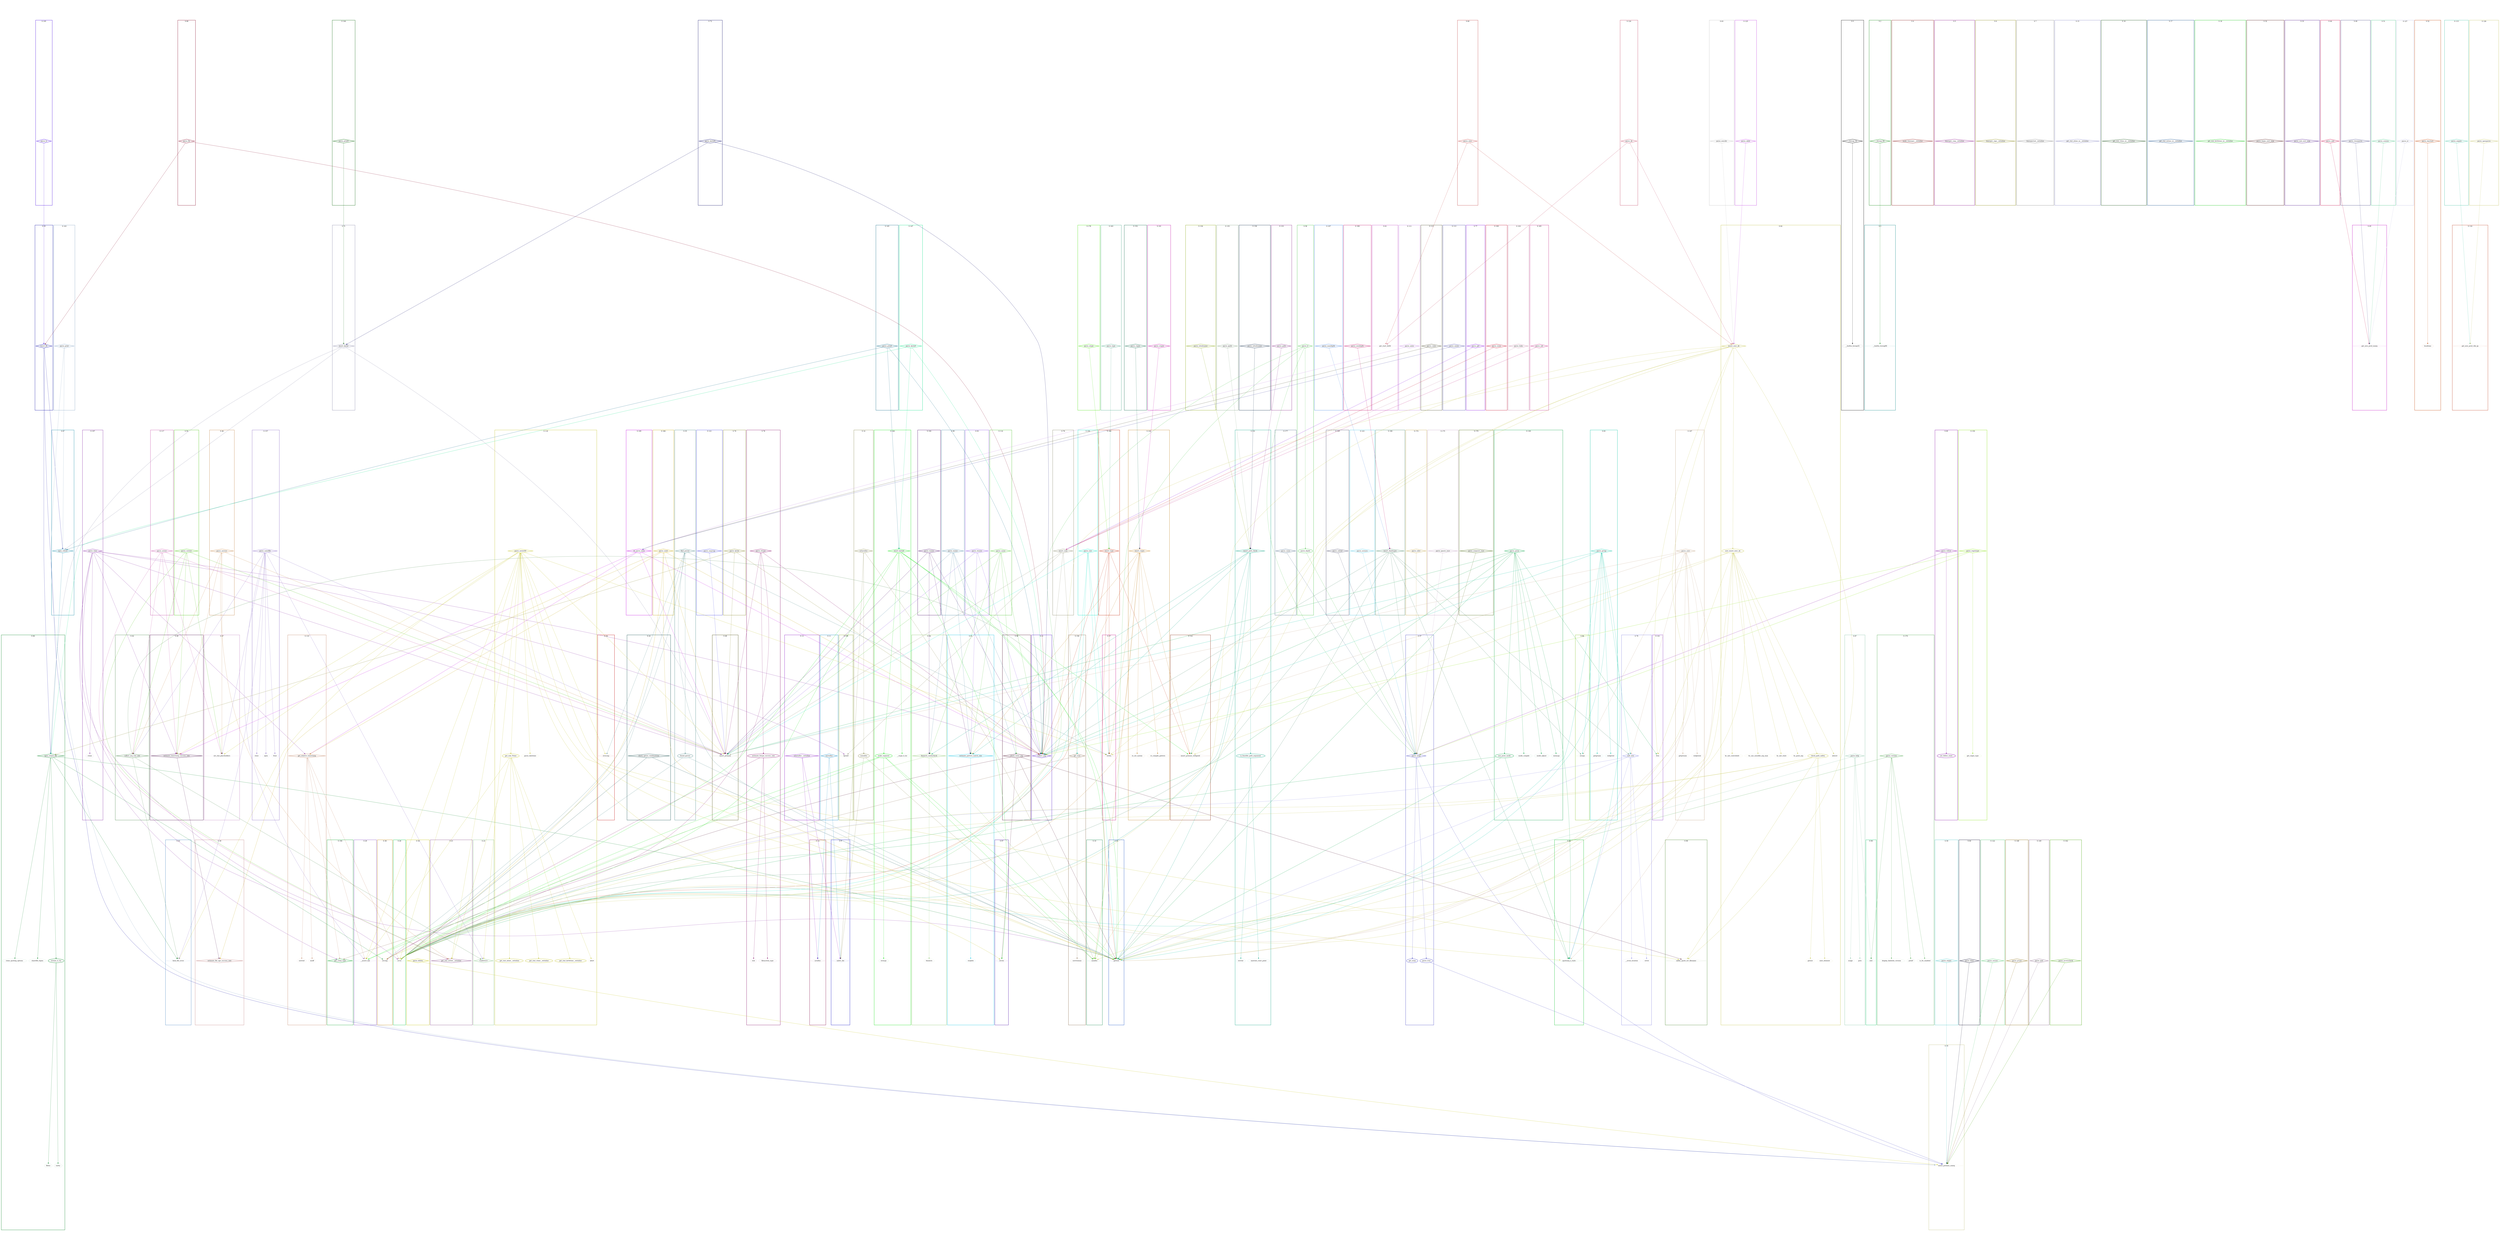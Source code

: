 digraph G {
  ratio=0.500000;
  "UV xstrtod (195)" [label="xstrtod", color="#C08060", style=dotted];
  "UV __bswap_32 (0)" [shape=diamond, label="__bswap_32", color="#000000",
                       style=bold];
  "UV modf (196)" [label="modf", color="#C08060", style=dotted];
  "UV __builtin_bswap32 (1)" [label="__builtin_bswap32", color="#000000",
                              style=dotted];
  "UV parse_time (197)" [shape=diamond, label="parse_time", color="#8020A0",
                         style=bold];
  "UV __bswap_64 (2)" [shape=diamond, label="__bswap_64", color="#008000",
                       style=bold];
  "UV fprintf (198)" [shape=diamond, label="fprintf", color="#80A020",
                      style=dotted];
  "UV __builtin_bswap64 (3)" [shape=diamond, label="__builtin_bswap64",
                              color="#008080", style=dotted];
  "UV ctime (199)" [label="ctime", color="#8020A0", style=dotted];
  "UV make_timespec__extinline (4)" [shape=diamond,
                                     label="make_timespec__extinline",
                                     color="#800000", style=bold];
  "UV xstrtoumax (200)" [label="xstrtoumax", color="#806040", style=dotted];
  "UV timespec_cmp__extinline (5)" [shape=diamond,
                                    label="timespec_cmp__extinline",
                                    color="#800080", style=bold];
  "UV clone_quoting_options (201)" [label="clone_quoting_options",
                                    color="#008020", style=dotted];
  "UV timespec_sign__extinline (6)" [shape=diamond,
                                     label="timespec_sign__extinline",
                                     color="#808000", style=bold];
  "UV sharefile_fopen (202)" [label="sharefile_fopen", color="#008020",
                              style=dotted];
  "UV timespectod__extinline (7)" [shape=diamond,
                                   label="timespectod__extinline",
                                   color="#808080", style=bold];
  "UV xnmalloc (8)" [label="xnmalloc", color="#808040", style=bold];
  "UV xalloc_die (9)" [shape=diamond, label="xalloc_die", color="#0000C0",
                       style=dotted];
  "UV xmalloc (10)" [shape=diamond, label="xmalloc", color="#008040",
                     style=dotted];
  "UV xnrealloc (11)" [shape=diamond, label="xnrealloc", color="#0080C0",
                       style=bold];
  "UV xrealloc (12)" [shape=diamond, label="xrealloc", color="#800040",
                      style=dotted];
  "UV x2nrealloc__extinline (13)" [shape=diamond,
                                   label="x2nrealloc__extinline",
                                   color="#8000C0", style=bold];
  "UV xcharalloc (14)" [shape=diamond, label="xcharalloc", color="#808040",
                        style=bold];
  "UV get_stat_atime_ns__extinline (15)" [shape=diamond,
                                          label="get_stat_atime_ns__extinline",
                                          color="#8080C0", style=bold];
  "UV get_stat_ctime_ns__extinline (16)" [shape=diamond,
                                          label="get_stat_ctime_ns__extinline",
                                          color="#004000", style=bold];
  "UV get_stat_mtime_ns__extinline (17)" [shape=diamond,
                                          label="get_stat_mtime_ns__extinline",
                                          color="#004080", style=bold];
  "UV get_stat_birthtime_ns__extinline (18)" [shape=diamond,
                                              label="get_stat_birthtime_ns__extinline",
                                              color="#00C000", style=bold];
  "UV get_stat_atime__extinline (19)" [label="get_stat_atime__extinline",
                                       color="#C0C020", style=bold];
  "UV get_stat_ctime__extinline (20)" [label="get_stat_ctime__extinline",
                                       color="#C0C020", style=bold];
  "UV get_stat_mtime__extinline (21)" [shape=diamond,
                                       label="get_stat_mtime__extinline",
                                       color="#804080", style=bold];
  "UV get_stat_birthtime__extinline (22)" [label="get_stat_birthtime__extinline",
                                           color="#C0C020", style=bold];
  "UV <indirect> (23)" [shape=diamond, label="<indirect>", color="#80C080",
                        style=bold];
  "UV check_option_combinations (24)" [shape=diamond,
                                       label="check_option_combinations",
                                       color="#004040", style=bold];
  "UV gettext (25)" [shape=diamond, label="gettext", color="#0040C0",
                     style=dotted];
  "UV error (26)" [shape=diamond, label="error", color="#00C040",
                   style=dotted];
  "UV get_noop (27)" [label="get_noop", color="#4040C0", style=bold];
  "UV get_stat_Ytime (28)" [label="get_stat_Ytime", color="#C0C020",
                            style=bold];
  "UV __assert_fail (29)" [shape=diamond, label="__assert_fail",
                           color="#8040C0", style=dotted];
  "UV abort (30)" [label="abort", color="#C0C020", style=dotted];
  "UV set_follow_state (31)" [label="set_follow_state", color="#8000A0",
                              style=bold];
  "UV parse_begin_user_args (32)" [shape=diamond,
                                   label="parse_begin_user_args",
                                   color="#400000", style=bold];
  "UV parse_end_user_args (33)" [shape=diamond, label="parse_end_user_args",
                                 color="#400080", style=bold];
  "UV found_parser (34)" [label="found_parser", color="#408080", style=bold];
  "UV find_parser (35)" [shape=diamond, label="find_parser", color="#408080",
                         style=bold];
  "UV strncmp (36)" [shape=diamond, label="strncmp", color="#C00000",
                     style=dotted];
  "UV strlen (37)" [shape=diamond, label="strlen", color="#C00080",
                    style=dotted];
  "UV strcmp (38)" [shape=diamond, label="strcmp", color="#C08000",
                    style=dotted];
  "UV estimate_file_age_success_rate (39)" [shape=diamond,
                                            label="estimate_file_age_success_rate",
                                            color="#C08080", style=bold];
  "UV estimate_timestamp_success_rate (40)" [shape=diamond,
                                             label="estimate_timestamp_success_rate",
                                             color="#400040", style=bold];
  "UV collect_arg (41)" [shape=diamond, label="collect_arg", color="#4000C0",
                         style=bold];
  "UV collect_arg_stat_info (42)" [shape=diamond,
                                   label="collect_arg_stat_info",
                                   color="#408040", style=bold];
  "UV fatal_file_error (43)" [shape=diamond, label="fatal_file_error",
                              color="#4080C0", style=dotted];
  "UV parse_and (44)" [shape=diamond, label="parse_and", color="#C00040",
                       style=bold];
  "UV get_new_pred_noarg (45)" [shape=diamond, label="get_new_pred_noarg",
                                color="#C000C0", style=dotted];
  "UV parse_anewer (46)" [shape=diamond, label="parse_anewer",
                          color="#C08040", style=bold];
  "UV set_stat_placeholders (47)" [shape=diamond,
                                   label="set_stat_placeholders",
                                   color="#C080C0", style=dotted];
  "UV insert_primary (48)" [shape=diamond, label="insert_primary",
                            color="#404000", style=dotted];
  "UV parse_closeparen (49)" [shape=diamond, label="parse_closeparen",
                              color="#404080", style=bold];
  "UV parse_cnewer (50)" [shape=diamond, label="parse_cnewer",
                          color="#40C000", style=bold];
  "UV parse_comma (51)" [shape=diamond, label="parse_comma", color="#40C080",
                         style=bold];
  "UV parse_daystart (52)" [shape=diamond, label="parse_daystart",
                            color="#C04000", style=bold];
  "UV localtime (53)" [label="localtime", color="#C04000", style=dotted];
  "UV parse_delete (54)" [shape=diamond, label="parse_delete",
                          color="#C0C000", style=bold];
  "UV insert_primary_noarg (55)" [shape=diamond,
                                  label="insert_primary_noarg",
                                  color="#C0C080", style=dotted];
  "UV parse_depth (56)" [label="parse_depth", color="#40C040", style=bold];
  "UV parse_noop (57)" [shape=diamond, label="parse_noop", color="#4040C0",
                        style=bold];
  "UV parse_d (58)" [shape=diamond, label="parse_d", color="#40C040",
                     style=bold];
  "UV parse_empty (59)" [shape=diamond, label="parse_empty", color="#40C0C0",
                         style=bold];
  "UV parse_exec (60)" [shape=diamond, label="parse_exec", color="#C04040",
                        style=bold];
  "UV get_start_dirfd (61)" [shape=diamond, label="get_start_dirfd",
                             color="#C040C0", style=dotted];
  "UV insert_exec_ok (62)" [shape=diamond, label="insert_exec_ok",
                            color="#C0C040", style=bold];
  "UV parse_execdir (63)" [shape=diamond, label="parse_execdir",
                           color="#C0C0C0", style=bold];
  "UV parse_false (64)" [shape=diamond, label="parse_false", color="#000020",
                         style=bold];
  "UV insert_fls (65)" [shape=diamond, label="insert_fls", color="#0000A0",
                        style=bold];
  "UV open_output_file (66)" [shape=diamond, label="open_output_file",
                              color="#008020", style=bold];
  "UV open_stdout (67)" [shape=diamond, label="open_stdout", color="#0080A0",
                         style=bold];
  "UV parse_fls (68)" [shape=diamond, label="parse_fls", color="#800020",
                       style=bold];
  "UV parse_follow (69)" [shape=diamond, label="parse_follow",
                          color="#8000A0", style=bold];
  "UV parse_fprint (70)" [shape=diamond, label="parse_fprint",
                          color="#808020", style=bold];
  "UV insert_fprint (71)" [shape=diamond, label="insert_fprint",
                           color="#8080A0", style=bold];
  "UV parse_fprint0 (72)" [shape=diamond, label="parse_fprint0",
                           color="#000060", style=bold];
  "UV estimate_fstype_success_rate (73)" [label="estimate_fstype_success_rate",
                                          color="#800060", style=bold];
  "UV stat (74)" [label="stat", color="#800060", style=dotted];
  "UV filesystem_type (75)" [label="filesystem_type", color="#800060",
                             style=dotted];
  "UV parse_fstype (76)" [shape=diamond, label="parse_fstype",
                          color="#800060", style=bold];
  "UV parse_gid (77)" [shape=diamond, label="parse_gid", color="#8000E0",
                       style=bold];
  "UV insert_num (78)" [shape=diamond, label="insert_num", color="#808060",
                        style=bold];
  "UV safe_atoi (79)" [shape=diamond, label="safe_atoi", color="#8080E0",
                       style=bold];
  "UV __errno_location (80)" [label="__errno_location", color="#8080E0",
                              style=dotted];
  "UV strtol (81)" [label="strtol", color="#8080E0", style=dotted];
  "UV quotearg_n_style (82)" [shape=diamond, label="quotearg_n_style",
                              color="#00C020", style=dotted];
  "UV parse_group (83)" [shape=diamond, label="parse_group", color="#00C0A0",
                         style=bold];
  "UV getgrnam (84)" [label="getgrnam", color="#00C0A0", style=dotted];
  "UV endgrent (85)" [label="endgrent", color="#00C0A0", style=dotted];
  "UV strspn (86)" [shape=diamond, label="strspn", color="#80C020",
                    style=dotted];
  "UV parse_help (87)" [shape=diamond, label="parse_help", color="#80C0A0",
                        style=bold];
  "UV usage (88)" [label="usage", color="#80C0A0", style=dotted];
  "UV puts (89)" [label="puts", color="#80C0A0", style=dotted];
  "UV exit (90)" [shape=diamond, label="exit", color="#00C060", style=dotted];
  "UV estimate_pattern_match_rate (91)" [shape=diamond,
                                         label="estimate_pattern_match_rate",
                                         color="#00C0E0", style=bold];
  "UV strpbrk (92)" [label="strpbrk", color="#00C0E0", style=dotted];
  "UV parse_ilname (93)" [shape=diamond, label="parse_ilname",
                          color="#8040E0", style=bold];
  "UV fnmatch_sanitycheck (94)" [shape=diamond, label="fnmatch_sanitycheck",
                                 color="#80C060", style=bold];
  "UV fnmatch (95)" [label="fnmatch", color="#80C060", style=dotted];
  "UV check_name_arg (96)" [shape=diamond, label="check_name_arg",
                            color="#400020", style=bold];
  "UV strchr (97)" [shape=diamond, label="strchr", color="#4000A0",
                    style=dotted];
  "UV safely_quote_err_filename (98)" [shape=diamond,
                                       label="safely_quote_err_filename",
                                       color="#408020", style=dotted];
  "UV parse_iname (99)" [shape=diamond, label="parse_iname", color="#4080A0",
                         style=bold];
  "UV parse_inum (100)" [shape=diamond, label="parse_inum", color="#C00020",
                         style=bold];
  "UV parse_iregex (101)" [shape=diamond, label="parse_iregex",
                           color="#C000A0", style=bold];
  "UV insert_regex (102)" [shape=diamond, label="insert_regex",
                           color="#C08020", style=bold];
  "UV parse_links (103)" [shape=diamond, label="parse_links",
                          color="#C080A0", style=bold];
  "UV parse_lname (104)" [shape=diamond, label="parse_lname",
                          color="#400060", style=bold];
  "UV parse_ls (105)" [shape=diamond, label="parse_ls", color="#4000E0",
                       style=bold];
  "UV insert_depthspec (106)" [shape=diamond, label="insert_depthspec",
                               color="#408060", style=bold];
  "UV parse_maxdepth (107)" [shape=diamond, label="parse_maxdepth",
                             color="#4080E0", style=bold];
  "UV parse_mindepth (108)" [shape=diamond, label="parse_mindepth",
                             color="#C00060", style=bold];
  "UV do_parse_xmin (109)" [shape=diamond, label="do_parse_xmin",
                            color="#C000E0", style=bold];
  "UV get_relative_timestamp (110)" [shape=diamond,
                                     label="get_relative_timestamp",
                                     color="#C08060", style=bold];
  "UV parse_amin (111)" [shape=diamond, label="parse_amin", color="#C080E0",
                         style=bold];
  "UV parse_cmin (112)" [shape=diamond, label="parse_cmin", color="#404020",
                         style=bold];
  "UV parse_mmin (113)" [shape=diamond, label="parse_mmin", color="#4040A0",
                         style=bold];
  "UV parse_name (114)" [shape=diamond, label="parse_name", color="#40C020",
                         style=bold];
  "UV parse_negate (115)" [shape=diamond, label="parse_negate",
                           color="#40C0A0", style=bold];
  "UV get_new_pred_chk_op (116)" [shape=diamond, label="get_new_pred_chk_op",
                                  color="#C04020", style=dotted];
  "UV parse_newer (117)" [shape=diamond, label="parse_newer",
                          color="#C040A0", style=bold];
  "UV parse_newerXY (118)" [shape=diamond, label="parse_newerXY",
                            color="#C0C020", style=bold];
  "UV parse_datetime (119)" [label="parse_datetime", color="#C0C020",
                             style=dotted];
  "UV parse_noleaf (120)" [shape=diamond, label="parse_noleaf",
                           color="#404060", style=bold];
  "UV parse_nogroup (121)" [shape=diamond, label="parse_nogroup",
                            color="#4040E0", style=bold];
  "UV parse_nouser (122)" [shape=diamond, label="parse_nouser",
                           color="#40C060", style=bold];
  "UV parse_nowarn (123)" [shape=diamond, label="parse_nowarn",
                           color="#40C0E0", style=bold];
  "UV parse_ok (124)" [shape=diamond, label="parse_ok", color="#C04060",
                       style=bold];
  "UV parse_okdir (125)" [shape=diamond, label="parse_okdir",
                          color="#C040E0", style=bold];
  "UV parse_openparen (126)" [shape=diamond, label="parse_openparen",
                              color="#C0C060", style=bold];
  "UV parse_or (127)" [shape=diamond, label="parse_or", color="#C0C0E0",
                       style=bold];
  "UV is_feasible_path_argument (128)" [label="is_feasible_path_argument",
                                        color="#00A080", style=bold];
  "UV strrchr (129)" [label="strrchr", color="#00A080", style=dotted];
  "UV matches_start_point (130)" [label="matches_start_point",
                                  color="#00A080", style=dotted];
  "UV insert_path_check (131)" [shape=diamond, label="insert_path_check",
                                color="#00A080", style=bold];
  "UV insert_primary_withpred (132)" [shape=diamond,
                                      label="insert_primary_withpred",
                                      color="#802000", style=dotted];
  "UV parse_path (133)" [shape=diamond, label="parse_path", color="#802080",
                         style=bold];
  "UV parse_wholename (134)" [shape=diamond, label="parse_wholename",
                              color="#80A000", style=bold];
  "UV parse_ipath (135)" [shape=diamond, label="parse_ipath",
                          color="#80A080", style=bold];
  "UV parse_iwholename (136)" [shape=diamond, label="parse_iwholename",
                               color="#002040", style=bold];
  "UV non_posix_mode (137)" [label="non_posix_mode", color="#00A040",
                             style=bold];
  "UV parse_perm (138)" [shape=diamond, label="parse_perm", color="#00A040",
                         style=bold];
  "UV mode_compile (139)" [label="mode_compile", color="#00A040",
                           style=dotted];
  "UV mode_adjust (140)" [label="mode_adjust", color="#00A040", style=dotted];
  "UV free (141)" [shape=diamond, label="free", color="#8020C0", style=dotted];
  "UV memcpy (142)" [label="memcpy", color="#00A040", style=dotted];
  "UV parse_print (143)" [shape=diamond, label="parse_print",
                          color="#80A0C0", style=bold];
  "UV parse_print0 (144)" [shape=diamond, label="parse_print0",
                           color="#006000", style=bold];
  "UV parse_printf (145)" [shape=diamond, label="parse_printf",
                           color="#006080", style=bold];
  "UV insert_fprintf (146)" [shape=diamond, label="insert_fprintf",
                             color="#00E000", style=bold];
  "UV parse_fprintf (147)" [shape=diamond, label="parse_fprintf",
                            color="#00E080", style=bold];
  "UV parse_prune (148)" [shape=diamond, label="parse_prune",
                          color="#806000", style=bold];
  "UV parse_quit (149)" [shape=diamond, label="parse_quit", color="#806080",
                         style=bold];
  "UV parse_regextype (150)" [shape=diamond, label="parse_regextype",
                              color="#80E000", style=bold];
  "UV get_regex_type (151)" [label="get_regex_type", color="#80E000",
                             style=dotted];
  "UV parse_regex (152)" [shape=diamond, label="parse_regex",
                          color="#006040", style=bold];
  "UV re_set_syntax (153)" [label="re_set_syntax", color="#C08020",
                            style=dotted];
  "UV re_compile_pattern (154)" [label="re_compile_pattern", color="#C08020",
                                 style=dotted];
  "UV parse_size (155)" [shape=diamond, label="parse_size", color="#00E0C0",
                         style=bold];
  "UV get_num (156)" [shape=diamond, label="get_num", color="#806040",
                      style=bold];
  "UV parse_samefile (157)" [shape=diamond, label="parse_samefile",
                             color="#8060C0", style=bold];
  "UV open (158)" [label="open", color="#8060C0", style=dotted];
  "UV fstat (159)" [label="fstat", color="#8060C0", style=dotted];
  "UV close (160)" [label="close", color="#8060C0", style=dotted];
  "UV parse_true (161)" [label="parse_true", color="#4040C0", style=bold];
  "UV parse_accesscheck (162)" [shape=diamond, label="parse_accesscheck",
                                color="#40A000", style=bold];
  "UV parse_type (163)" [shape=diamond, label="parse_type", color="#40A080",
                         style=bold];
  "UV insert_type (164)" [shape=diamond, label="insert_type",
                          color="#C02000", style=bold];
  "UV parse_uid (165)" [shape=diamond, label="parse_uid", color="#C02080",
                        style=bold];
  "UV parse_used (166)" [shape=diamond, label="parse_used", color="#C0A000",
                         style=bold];
  "UV parse_user (167)" [shape=diamond, label="parse_user", color="#C0A080",
                         style=bold];
  "UV getpwnam (168)" [label="getpwnam", color="#C0A080", style=dotted];
  "UV endpwent (169)" [label="endpwent", color="#C0A080", style=dotted];
  "UV parse_version (170)" [shape=diamond, label="parse_version",
                            color="#40A040", style=bold];
  "UV display_findutils_version (171)" [label="display_findutils_version",
                                        color="#40A040", style=dotted];
  "UV printf (172)" [label="printf", color="#40A040", style=dotted];
  "UV is_fts_enabled (173)" [label="is_fts_enabled", color="#40A040",
                             style=dotted];
  "UV parse_xdev (174)" [shape=diamond, label="parse_xdev", color="#C0A040",
                         style=bold];
  "UV parse_ignore_race (175)" [shape=diamond, label="parse_ignore_race",
                                color="#C0A0C0", style=bold];
  "UV parse_noignore_race (176)" [shape=diamond, label="parse_noignore_race",
                                  color="#406000", style=bold];
  "UV parse_warn (177)" [shape=diamond, label="parse_warn", color="#406080",
                         style=bold];
  "UV parse_xtype (178)" [shape=diamond, label="parse_xtype",
                          color="#40E000", style=bold];
  "UV stream_is_tty (179)" [label="stream_is_tty", color="#008020",
                            style=bold];
  "UV fileno (180)" [label="fileno", color="#008020", style=dotted];
  "UV isatty (181)" [label="isatty", color="#008020", style=dotted];
  "UV make_segment (182)" [label="make_segment", color="#00E000", style=bold];
  "UV __ctype_b_loc (183)" [label="__ctype_b_loc", color="#00E000",
                            style=dotted];
  "UV strncpy (184)" [label="strncpy", color="#00E000", style=dotted];
  "UV check_path_safety (185)" [label="check_path_safety", color="#C0C040",
                                style=bold];
  "UV getenv (186)" [label="getenv", color="#C0C040", style=dotted];
  "UV next_element (187)" [label="next_element", color="#C0C040",
                           style=dotted];
  "UV new_insert_exec_ok (188)" [label="new_insert_exec_ok", color="#C0C040",
                                 style=bold];
  "UV mbsstr (189)" [label="mbsstr", color="#C0C040", style=dotted];
  "UV bc_init_controlinfo (190)" [label="bc_init_controlinfo",
                                  color="#C0C040", style=dotted];
  "UV bc_use_sensible_arg_max (191)" [label="bc_use_sensible_arg_max",
                                      color="#C0C040", style=dotted];
  "UV bc_init_state (192)" [label="bc_init_state", color="#C0C040",
                            style=dotted];
  "UV bc_push_arg (193)" [label="bc_push_arg", color="#C0C040", style=dotted];
  "UV get_comp_type (194)" [shape=diamond, label="get_comp_type",
                            color="#00A020", style=bold];
  
  subgraph cluster_111 { label="S 111";
    color="#C080E0";
    style=bold;
    "UV parse_amin (111)"; };
  subgraph cluster_112 { label="S 112";
    color="#404020";
    style=bold;
    "UV parse_cmin (112)"; };
  subgraph cluster_113 { label="S 113";
    color="#4040A0";
    style=bold;
    "UV parse_mmin (113)"; };
  subgraph cluster_114 { label="S 114";
    color="#40C020";
    style=bold;
    "UV parse_name (114)"; };
  subgraph cluster_32 { label="S 32";
    color="#400000";
    style=bold;
    "UV parse_begin_user_args (32)"; };
  subgraph cluster_115 { label="S 115";
    color="#40C0A0";
    style=bold;
    "UV parse_negate (115)"; };
  subgraph cluster_33 { label="S 33";
    color="#400080";
    style=bold;
    "UV parse_end_user_args (33)"; };
  subgraph cluster_116 { label="S 116";
    color="#C04020";
    style=bold;
    "UV get_new_pred_chk_op (116)"; };
  subgraph cluster_117 { label="S 117";
    color="#C040A0";
    style=bold;
    "UV parse_newer (117)"; };
  subgraph cluster_35 { label="S 35";
    color="#408080";
    style=bold;
    "UV find_parser (35)";"UV found_parser (34)"; };
  subgraph cluster_118 { label="S 118";
    color="#C0C020";
    style=bold;
    "UV parse_datetime (119)";"UV parse_newerXY (118)";"UV abort (30)";"UV get_stat_Ytime (28)";"UV get_stat_birthtime__extinline (22)";"UV get_stat_ctime__extinline (20)";"UV get_stat_atime__extinline (19)"; };
  subgraph cluster_36 { label="S 36";
    color="#C00000";
    style=bold;
    "UV strncmp (36)"; };
  subgraph cluster_37 { label="S 37";
    color="#C00080";
    style=bold;
    "UV strlen (37)"; };
  subgraph cluster_38 { label="S 38";
    color="#C08000";
    style=bold;
    "UV strcmp (38)"; };
  subgraph cluster_39 { label="S 39";
    color="#C08080";
    style=bold;
    "UV estimate_file_age_success_rate (39)"; };
  subgraph cluster_120 { label="S 120";
    color="#404060";
    style=bold;
    "UV parse_noleaf (120)"; };
  subgraph cluster_121 { label="S 121";
    color="#4040E0";
    style=bold;
    "UV parse_nogroup (121)"; };
  subgraph cluster_122 { label="S 122";
    color="#40C060";
    style=bold;
    "UV parse_nouser (122)"; };
  subgraph cluster_40 { label="S 40";
    color="#400040";
    style=bold;
    "UV estimate_timestamp_success_rate (40)"; };
  subgraph cluster_123 { label="S 123";
    color="#40C0E0";
    style=bold;
    "UV parse_nowarn (123)"; };
  subgraph cluster_41 { label="S 41";
    color="#4000C0";
    style=bold;
    "UV collect_arg (41)"; };
  subgraph cluster_124 { label="S 124";
    color="#C04060";
    style=bold;
    "UV parse_ok (124)"; };
  subgraph cluster_42 { label="S 42";
    color="#408040";
    style=bold;
    "UV collect_arg_stat_info (42)"; };
  subgraph cluster_125 { label="S 125";
    color="#C040E0";
    style=bold;
    "UV parse_okdir (125)"; };
  subgraph cluster_43 { label="S 43";
    color="#4080C0";
    style=bold;
    "UV fatal_file_error (43)"; };
  subgraph cluster_126 { label="S 126";
    color="#C0C060";
    style=bold;
    "UV parse_openparen (126)"; };
  subgraph cluster_44 { label="S 44";
    color="#C00040";
    style=bold;
    "UV parse_and (44)"; };
  subgraph cluster_127 { label="S 127";
    color="#C0C0E0";
    style=bold;
    "UV parse_or (127)"; };
  subgraph cluster_45 { label="S 45";
    color="#C000C0";
    style=bold;
    "UV get_new_pred_noarg (45)"; };
  subgraph cluster_46 { label="S 46";
    color="#C08040";
    style=bold;
    "UV parse_anewer (46)"; };
  subgraph cluster_47 { label="S 47";
    color="#C080C0";
    style=bold;
    "UV set_stat_placeholders (47)"; };
  subgraph cluster_194 { label="S 194";
    color="#00A020";
    style=bold;
    "UV get_comp_type (194)"; };
  subgraph cluster_48 { label="S 48";
    color="#404000";
    style=bold;
    "UV insert_primary (48)"; };
  subgraph cluster_49 { label="S 49";
    color="#404080";
    style=bold;
    "UV parse_closeparen (49)"; };
  subgraph cluster_197 { label="S 197";
    color="#8020A0";
    style=bold;
    "UV ctime (199)";"UV parse_time (197)"; };
  subgraph cluster_198 { label="S 198";
    color="#80A020";
    style=bold;
    "UV fprintf (198)"; };
  subgraph cluster_131 { label="S 131";
    color="#00A080";
    style=bold;
    "UV insert_path_check (131)";"UV matches_start_point (130)";"UV strrchr (129)";"UV is_feasible_path_argument (128)"; };
  subgraph cluster_132 { label="S 132";
    color="#802000";
    style=bold;
    "UV insert_primary_withpred (132)"; };
  subgraph cluster_50 { label="S 50";
    color="#40C000";
    style=bold;
    "UV parse_cnewer (50)"; };
  subgraph cluster_133 { label="S 133";
    color="#802080";
    style=bold;
    "UV parse_path (133)"; };
  subgraph cluster_51 { label="S 51";
    color="#40C080";
    style=bold;
    "UV parse_comma (51)"; };
  subgraph cluster_134 { label="S 134";
    color="#80A000";
    style=bold;
    "UV parse_wholename (134)"; };
  subgraph cluster_52 { label="S 52";
    color="#C04000";
    style=bold;
    "UV localtime (53)";"UV parse_daystart (52)"; };
  subgraph cluster_135 { label="S 135";
    color="#80A080";
    style=bold;
    "UV parse_ipath (135)"; };
  subgraph cluster_54 { label="S 54";
    color="#C0C000";
    style=bold;
    "UV parse_delete (54)"; };
  subgraph cluster_136 { label="S 136";
    color="#002040";
    style=bold;
    "UV parse_iwholename (136)"; };
  subgraph cluster_55 { label="S 55";
    color="#C0C080";
    style=bold;
    "UV insert_primary_noarg (55)"; };
  subgraph cluster_138 { label="S 138";
    color="#00A040";
    style=bold;
    "UV memcpy (142)";"UV mode_adjust (140)";"UV mode_compile (139)";"UV parse_perm (138)";"UV non_posix_mode (137)"; };
  subgraph cluster_57 { label="S 57";
    color="#4040C0";
    style=bold;
    "UV parse_true (161)";"UV parse_noop (57)";"UV get_noop (27)"; };
  subgraph cluster_58 { label="S 58";
    color="#40C040";
    style=bold;
    "UV parse_d (58)";"UV parse_depth (56)"; };
  subgraph cluster_59 { label="S 59";
    color="#40C0C0";
    style=bold;
    "UV parse_empty (59)"; };
  subgraph cluster_0 { label="S 0";
    color="#000000";
    style=bold;
    "UV __builtin_bswap32 (1)";"UV __bswap_32 (0)"; };
  subgraph cluster_2 { label="S 2";
    color="#008000";
    style=bold;
    "UV __bswap_64 (2)"; };
  subgraph cluster_3 { label="S 3";
    color="#008080";
    style=bold;
    "UV __builtin_bswap64 (3)"; };
  subgraph cluster_4 { label="S 4";
    color="#800000";
    style=bold;
    "UV make_timespec__extinline (4)"; };
  subgraph cluster_5 { label="S 5";
    color="#800080";
    style=bold;
    "UV timespec_cmp__extinline (5)"; };
  subgraph cluster_6 { label="S 6";
    color="#808000";
    style=bold;
    "UV timespec_sign__extinline (6)"; };
  subgraph cluster_7 { label="S 7";
    color="#808080";
    style=bold;
    "UV timespectod__extinline (7)"; };
  subgraph cluster_9 { label="S 9";
    color="#0000C0";
    style=bold;
    "UV xalloc_die (9)"; };
  subgraph cluster_141 { label="S 141";
    color="#8020C0";
    style=bold;
    "UV free (141)"; };
  subgraph cluster_60 { label="S 60";
    color="#C04040";
    style=bold;
    "UV parse_exec (60)"; };
  subgraph cluster_143 { label="S 143";
    color="#80A0C0";
    style=bold;
    "UV parse_print (143)"; };
  subgraph cluster_61 { label="S 61";
    color="#C040C0";
    style=bold;
    "UV get_start_dirfd (61)"; };
  subgraph cluster_144 { label="S 144";
    color="#006000";
    style=bold;
    "UV parse_print0 (144)"; };
  subgraph cluster_62 { label="S 62";
    color="#C0C040";
    style=bold;
    "UV bc_push_arg (193)";"UV bc_init_state (192)";"UV bc_use_sensible_arg_max (191)";"UV bc_init_controlinfo (190)";"UV mbsstr (189)";"UV new_insert_exec_ok (188)";"UV next_element (187)";"UV getenv (186)";"UV check_path_safety (185)";"UV insert_exec_ok (62)"; };
  subgraph cluster_145 { label="S 145";
    color="#006080";
    style=bold;
    "UV parse_printf (145)"; };
  subgraph cluster_63 { label="S 63";
    color="#C0C0C0";
    style=bold;
    "UV parse_execdir (63)"; };
  subgraph cluster_146 { label="S 146";
    color="#00E000";
    style=bold;
    "UV strncpy (184)";"UV __ctype_b_loc (183)";"UV make_segment (182)";"UV insert_fprintf (146)"; };
  subgraph cluster_64 { label="S 64";
    color="#000020";
    style=bold;
    "UV parse_false (64)"; };
  subgraph cluster_147 { label="S 147";
    color="#00E080";
    style=bold;
    "UV parse_fprintf (147)"; };
  subgraph cluster_65 { label="S 65";
    color="#0000A0";
    style=bold;
    "UV insert_fls (65)"; };
  subgraph cluster_148 { label="S 148";
    color="#806000";
    style=bold;
    "UV parse_prune (148)"; };
  subgraph cluster_66 { label="S 66";
    color="#008020";
    style=bold;
    "UV isatty (181)";"UV fileno (180)";"UV stream_is_tty (179)";"UV open_output_file (66)";"UV sharefile_fopen (202)";"UV clone_quoting_options (201)"; };
  subgraph cluster_149 { label="S 149";
    color="#806080";
    style=bold;
    "UV parse_quit (149)"; };
  subgraph cluster_67 { label="S 67";
    color="#0080A0";
    style=bold;
    "UV open_stdout (67)"; };
  subgraph cluster_68 { label="S 68";
    color="#800020";
    style=bold;
    "UV parse_fls (68)"; };
  subgraph cluster_69 { label="S 69";
    color="#8000A0";
    style=bold;
    "UV parse_follow (69)";"UV set_follow_state (31)"; };
  subgraph cluster_150 { label="S 150";
    color="#80E000";
    style=bold;
    "UV get_regex_type (151)";"UV parse_regextype (150)"; };
  subgraph cluster_152 { label="S 152";
    color="#006040";
    style=bold;
    "UV parse_regex (152)"; };
  subgraph cluster_70 { label="S 70";
    color="#808020";
    style=bold;
    "UV parse_fprint (70)"; };
  subgraph cluster_71 { label="S 71";
    color="#8080A0";
    style=bold;
    "UV insert_fprint (71)"; };
  subgraph cluster_72 { label="S 72";
    color="#000060";
    style=bold;
    "UV parse_fprint0 (72)"; };
  subgraph cluster_155 { label="S 155";
    color="#00E0C0";
    style=bold;
    "UV parse_size (155)"; };
  subgraph cluster_156 { label="S 156";
    color="#806040";
    style=bold;
    "UV get_num (156)";"UV xstrtoumax (200)"; };
  subgraph cluster_157 { label="S 157";
    color="#8060C0";
    style=bold;
    "UV close (160)";"UV fstat (159)";"UV open (158)";"UV parse_samefile (157)"; };
  subgraph cluster_76 { label="S 76";
    color="#800060";
    style=bold;
    "UV parse_fstype (76)";"UV filesystem_type (75)";"UV stat (74)";"UV estimate_fstype_success_rate (73)"; };
  subgraph cluster_77 { label="S 77";
    color="#8000E0";
    style=bold;
    "UV parse_gid (77)"; };
  subgraph cluster_78 { label="S 78";
    color="#808060";
    style=bold;
    "UV insert_num (78)"; };
  subgraph cluster_79 { label="S 79";
    color="#8080E0";
    style=bold;
    "UV strtol (81)";"UV __errno_location (80)";"UV safe_atoi (79)"; };
  subgraph cluster_10 { label="S 10";
    color="#008040";
    style=bold;
    "UV xmalloc (10)"; };
  subgraph cluster_11 { label="S 11";
    color="#0080C0";
    style=bold;
    "UV xnrealloc (11)"; };
  subgraph cluster_12 { label="S 12";
    color="#800040";
    style=bold;
    "UV xrealloc (12)"; };
  subgraph cluster_13 { label="S 13";
    color="#8000C0";
    style=bold;
    "UV x2nrealloc__extinline (13)"; };
  subgraph cluster_14 { label="S 14";
    color="#808040";
    style=bold;
    "UV xcharalloc (14)";"UV xnmalloc (8)"; };
  subgraph cluster_15 { label="S 15";
    color="#8080C0";
    style=bold;
    "UV get_stat_atime_ns__extinline (15)"; };
  subgraph cluster_162 { label="S 162";
    color="#40A000";
    style=bold;
    "UV parse_accesscheck (162)"; };
  subgraph cluster_16 { label="S 16";
    color="#004000";
    style=bold;
    "UV get_stat_ctime_ns__extinline (16)"; };
  subgraph cluster_163 { label="S 163";
    color="#40A080";
    style=bold;
    "UV parse_type (163)"; };
  subgraph cluster_17 { label="S 17";
    color="#004080";
    style=bold;
    "UV get_stat_mtime_ns__extinline (17)"; };
  subgraph cluster_164 { label="S 164";
    color="#C02000";
    style=bold;
    "UV insert_type (164)"; };
  subgraph cluster_82 { label="S 82";
    color="#00C020";
    style=bold;
    "UV quotearg_n_style (82)"; };
  subgraph cluster_18 { label="S 18";
    color="#00C000";
    style=bold;
    "UV get_stat_birthtime_ns__extinline (18)"; };
  subgraph cluster_165 { label="S 165";
    color="#C02080";
    style=bold;
    "UV parse_uid (165)"; };
  subgraph cluster_83 { label="S 83";
    color="#00C0A0";
    style=bold;
    "UV endgrent (85)";"UV getgrnam (84)";"UV parse_group (83)"; };
  subgraph cluster_166 { label="S 166";
    color="#C0A000";
    style=bold;
    "UV parse_used (166)"; };
  subgraph cluster_167 { label="S 167";
    color="#C0A080";
    style=bold;
    "UV endpwent (169)";"UV getpwnam (168)";"UV parse_user (167)"; };
  subgraph cluster_86 { label="S 86";
    color="#80C020";
    style=bold;
    "UV strspn (86)"; };
  subgraph cluster_87 { label="S 87";
    color="#80C0A0";
    style=bold;
    "UV puts (89)";"UV usage (88)";"UV parse_help (87)"; };
  subgraph cluster_100 { label="S 100";
    color="#C00020";
    style=bold;
    "UV parse_inum (100)"; };
  subgraph cluster_101 { label="S 101";
    color="#C000A0";
    style=bold;
    "UV parse_iregex (101)"; };
  subgraph cluster_102 { label="S 102";
    color="#C08020";
    style=bold;
    "UV re_compile_pattern (154)";"UV re_set_syntax (153)";"UV insert_regex (102)"; };
  subgraph cluster_21 { label="S 21";
    color="#804080";
    style=bold;
    "UV get_stat_mtime__extinline (21)"; };
  subgraph cluster_103 { label="S 103";
    color="#C080A0";
    style=bold;
    "UV parse_links (103)"; };
  subgraph cluster_104 { label="S 104";
    color="#400060";
    style=bold;
    "UV parse_lname (104)"; };
  subgraph cluster_23 { label="S 23";
    color="#80C080";
    style=bold;
    "UV <indirect> (23)"; };
  subgraph cluster_105 { label="S 105";
    color="#4000E0";
    style=bold;
    "UV parse_ls (105)"; };
  subgraph cluster_170 { label="S 170";
    color="#40A040";
    style=bold;
    "UV is_fts_enabled (173)";"UV printf (172)";"UV display_findutils_version (171)";"UV parse_version (170)"; };
  subgraph cluster_24 { label="S 24";
    color="#004040";
    style=bold;
    "UV check_option_combinations (24)"; };
  subgraph cluster_106 { label="S 106";
    color="#408060";
    style=bold;
    "UV insert_depthspec (106)"; };
  subgraph cluster_25 { label="S 25";
    color="#0040C0";
    style=bold;
    "UV gettext (25)"; };
  subgraph cluster_107 { label="S 107";
    color="#4080E0";
    style=bold;
    "UV parse_maxdepth (107)"; };
  subgraph cluster_90 { label="S 90";
    color="#00C060";
    style=bold;
    "UV exit (90)"; };
  subgraph cluster_26 { label="S 26";
    color="#00C040";
    style=bold;
    "UV error (26)"; };
  subgraph cluster_108 { label="S 108";
    color="#C00060";
    style=bold;
    "UV parse_mindepth (108)"; };
  subgraph cluster_91 { label="S 91";
    color="#00C0E0";
    style=bold;
    "UV strpbrk (92)";"UV estimate_pattern_match_rate (91)"; };
  subgraph cluster_109 { label="S 109";
    color="#C000E0";
    style=bold;
    "UV do_parse_xmin (109)"; };
  subgraph cluster_174 { label="S 174";
    color="#C0A040";
    style=bold;
    "UV parse_xdev (174)"; };
  subgraph cluster_175 { label="S 175";
    color="#C0A0C0";
    style=bold;
    "UV parse_ignore_race (175)"; };
  subgraph cluster_29 { label="S 29";
    color="#8040C0";
    style=bold;
    "UV __assert_fail (29)"; };
  subgraph cluster_93 { label="S 93";
    color="#8040E0";
    style=bold;
    "UV parse_ilname (93)"; };
  subgraph cluster_176 { label="S 176";
    color="#406000";
    style=bold;
    "UV parse_noignore_race (176)"; };
  subgraph cluster_94 { label="S 94";
    color="#80C060";
    style=bold;
    "UV fnmatch (95)";"UV fnmatch_sanitycheck (94)"; };
  subgraph cluster_177 { label="S 177";
    color="#406080";
    style=bold;
    "UV parse_warn (177)"; };
  subgraph cluster_178 { label="S 178";
    color="#40E000";
    style=bold;
    "UV parse_xtype (178)"; };
  subgraph cluster_96 { label="S 96";
    color="#400020";
    style=bold;
    "UV check_name_arg (96)"; };
  subgraph cluster_97 { label="S 97";
    color="#4000A0";
    style=bold;
    "UV strchr (97)"; };
  subgraph cluster_98 { label="S 98";
    color="#408020";
    style=bold;
    "UV safely_quote_err_filename (98)"; };
  subgraph cluster_99 { label="S 99";
    color="#4080A0";
    style=bold;
    "UV parse_iname (99)"; };
  subgraph cluster_110 { label="S 110";
    color="#C08060";
    style=bold;
    "UV get_relative_timestamp (110)";"UV modf (196)";"UV xstrtod (195)"; };
  
  "UV __bswap_32 (0)" -> "UV __builtin_bswap32 (1)" [color="#000000"];
  "UV parse_time (197)" -> "UV gettext (25)" [color="#8020A0"];
  "UV parse_time (197)" -> "UV error (26)" [color="#8020A0"];
  "UV parse_time (197)" -> "UV estimate_timestamp_success_rate (40)" [
  color="#8020A0"];
  "UV parse_time (197)" -> "UV collect_arg (41)" [color="#8020A0"];
  "UV parse_time (197)" -> "UV insert_primary (48)" [color="#8020A0"];
  "UV parse_time (197)" -> "UV get_relative_timestamp (110)" [color="#8020A0"];
  "UV parse_time (197)" -> "UV get_comp_type (194)" [color="#8020A0"];
  "UV parse_time (197)" -> "UV fprintf (198)" [color="#8020A0"];
  "UV parse_time (197)" -> "UV ctime (199)" [color="#8020A0"];
  "UV __bswap_64 (2)" -> "UV __builtin_bswap64 (3)" [color="#008000"];
  "UV xnmalloc (8)" -> "UV xalloc_die (9)" [color="#808040"];
  "UV xnmalloc (8)" -> "UV xmalloc (10)" [color="#808040"];
  "UV xnrealloc (11)" -> "UV xalloc_die (9)" [color="#0080C0"];
  "UV xnrealloc (11)" -> "UV xrealloc (12)" [color="#0080C0"];
  "UV x2nrealloc__extinline (13)" -> "UV xalloc_die (9)" [color="#8000C0"];
  "UV x2nrealloc__extinline (13)" -> "UV xrealloc (12)" [color="#8000C0"];
  "UV xcharalloc (14)" -> "UV xnmalloc (8)" [color="#808040"];
  "UV xcharalloc (14)" -> "UV xalloc_die (9)" [color="#808040"];
  "UV xcharalloc (14)" -> "UV xmalloc (10)" [color="#808040"];
  "UV check_option_combinations (24)" -> "UV gettext (25)" [color="#004040"];
  "UV check_option_combinations (24)" -> "UV error (26)" [color="#004040"];
  "UV get_stat_Ytime (28)" -> "UV get_stat_atime__extinline (19)" [color="#C0C020"];
  "UV get_stat_Ytime (28)" -> "UV get_stat_ctime__extinline (20)" [color="#C0C020"];
  "UV get_stat_Ytime (28)" -> "UV get_stat_mtime__extinline (21)" [color="#C0C020"];
  "UV get_stat_Ytime (28)" -> "UV get_stat_birthtime__extinline (22)" [
  color="#C0C020"];
  "UV get_stat_Ytime (28)" -> "UV __assert_fail (29)" [color="#C0C020"];
  "UV get_stat_Ytime (28)" -> "UV abort (30)" [color="#C0C020"];
  "UV found_parser (34)" -> "UV gettext (25)" [color="#408080"];
  "UV found_parser (34)" -> "UV error (26)" [color="#408080"];
  "UV find_parser (35)" -> "UV gettext (25)" [color="#408080"];
  "UV find_parser (35)" -> "UV error (26)" [color="#408080"];
  "UV find_parser (35)" -> "UV found_parser (34)" [color="#408080"];
  "UV find_parser (35)" -> "UV strncmp (36)" [color="#408080"];
  "UV find_parser (35)" -> "UV strlen (37)" [color="#408080"];
  "UV find_parser (35)" -> "UV strcmp (38)" [color="#408080"];
  "UV estimate_timestamp_success_rate (40)" -> "UV estimate_file_age_success_rate (39)" [
  color="#400040"];
  "UV collect_arg_stat_info (42)" -> "UV <indirect> (23)" [color="#408040"];
  "UV collect_arg_stat_info (42)" -> "UV collect_arg (41)" [color="#408040"];
  "UV collect_arg_stat_info (42)" -> "UV fatal_file_error (43)" [color="#408040"];
  "UV parse_and (44)" -> "UV get_new_pred_noarg (45)" [color="#C00040"];
  "UV parse_anewer (46)" -> "UV get_stat_mtime__extinline (21)" [color="#C08040"];
  "UV parse_anewer (46)" -> "UV estimate_timestamp_success_rate (40)" [
  color="#C08040"];
  "UV parse_anewer (46)" -> "UV collect_arg_stat_info (42)" [color="#C08040"];
  "UV parse_anewer (46)" -> "UV set_stat_placeholders (47)" [color="#C08040"];
  "UV parse_anewer (46)" -> "UV insert_primary (48)" [color="#C08040"];
  "UV parse_closeparen (49)" -> "UV get_new_pred_noarg (45)" [color="#404080"];
  "UV parse_cnewer (50)" -> "UV get_stat_mtime__extinline (21)" [color="#40C000"];
  "UV parse_cnewer (50)" -> "UV estimate_timestamp_success_rate (40)" [
  color="#40C000"];
  "UV parse_cnewer (50)" -> "UV collect_arg_stat_info (42)" [color="#40C000"];
  "UV parse_cnewer (50)" -> "UV set_stat_placeholders (47)" [color="#40C000"];
  "UV parse_cnewer (50)" -> "UV insert_primary (48)" [color="#40C000"];
  "UV parse_comma (51)" -> "UV get_new_pred_noarg (45)" [color="#40C080"];
  "UV parse_daystart (52)" -> "UV localtime (53)" [color="#C04000"];
  "UV parse_delete (54)" -> "UV insert_primary_noarg (55)" [color="#C0C000"];
  "UV parse_depth (56)" -> "UV parse_noop (57)" [color="#40C040"];
  "UV parse_noop (57)" -> "UV get_noop (27)" [color="#4040C0"];
  "UV parse_noop (57)" -> "UV insert_primary_noarg (55)" [color="#4040C0"];
  "UV parse_noop (57)" -> "UV parse_true (161)" [color="#4040C0"];
  "UV parse_d (58)" -> "UV gettext (25)" [color="#40C040"];
  "UV parse_d (58)" -> "UV error (26)" [color="#40C040"];
  "UV parse_d (58)" -> "UV parse_depth (56)" [color="#40C040"];
  "UV parse_d (58)" -> "UV parse_noop (57)" [color="#40C040"];
  "UV parse_empty (59)" -> "UV insert_primary_noarg (55)" [color="#40C0C0"];
  "UV parse_exec (60)" -> "UV get_start_dirfd (61)" [color="#C04040"];
  "UV parse_exec (60)" -> "UV insert_exec_ok (62)" [color="#C04040"];
  "UV insert_exec_ok (62)" -> "UV xmalloc (10)" [color="#C0C040"];
  "UV insert_exec_ok (62)" -> "UV gettext (25)" [color="#C0C040"];
  "UV insert_exec_ok (62)" -> "UV error (26)" [color="#C0C040"];
  "UV insert_exec_ok (62)" -> "UV strlen (37)" [color="#C0C040"];
  "UV insert_exec_ok (62)" -> "UV strcmp (38)" [color="#C0C040"];
  "UV insert_exec_ok (62)" -> "UV safely_quote_err_filename (98)" [color="#C0C040"];
  "UV insert_exec_ok (62)" -> "UV insert_primary_withpred (132)" [color="#C0C040"];
  "UV insert_exec_ok (62)" -> "UV free (141)" [color="#C0C040"];
  "UV insert_exec_ok (62)" -> "UV new_insert_exec_ok (188)" [color="#C0C040"];
  "UV parse_execdir (63)" -> "UV insert_exec_ok (62)" [color="#C0C0C0"];
  "UV parse_false (64)" -> "UV insert_primary_noarg (55)" [color="#000020"];
  "UV insert_fls (65)" -> "UV insert_primary_noarg (55)" [color="#0000A0"];
  "UV insert_fls (65)" -> "UV open_output_file (66)" [color="#0000A0"];
  "UV insert_fls (65)" -> "UV open_stdout (67)" [color="#0000A0"];
  "UV open_output_file (66)" -> "UV gettext (25)" [color="#008020"];
  "UV open_output_file (66)" -> "UV strcmp (38)" [color="#008020"];
  "UV open_output_file (66)" -> "UV fatal_file_error (43)" [color="#008020"];
  "UV open_output_file (66)" -> "UV stream_is_tty (179)" [color="#008020"];
  "UV open_output_file (66)" -> "UV clone_quoting_options (201)" [color="#008020"];
  "UV open_output_file (66)" -> "UV sharefile_fopen (202)" [color="#008020"];
  "UV open_stdout (67)" -> "UV open_output_file (66)" [color="#0080A0"];
  "UV parse_fls (68)" -> "UV collect_arg (41)" [color="#800020"];
  "UV parse_fls (68)" -> "UV insert_fls (65)" [color="#800020"];
  "UV parse_follow (69)" -> "UV set_follow_state (31)" [color="#8000A0"];
  "UV parse_follow (69)" -> "UV parse_noop (57)" [color="#8000A0"];
  "UV parse_fprint (70)" -> "UV collect_arg (41)" [color="#808020"];
  "UV parse_fprint (70)" -> "UV insert_primary (48)" [color="#808020"];
  "UV parse_fprint (70)" -> "UV open_output_file (66)" [color="#808020"];
  "UV insert_fprint (71)" -> "UV insert_primary (48)" [color="#8080A0"];
  "UV insert_fprint (71)" -> "UV open_output_file (66)" [color="#8080A0"];
  "UV insert_fprint (71)" -> "UV open_stdout (67)" [color="#8080A0"];
  "UV parse_fprint0 (72)" -> "UV collect_arg (41)" [color="#000060"];
  "UV parse_fprint0 (72)" -> "UV insert_fprint (71)" [color="#000060"];
  "UV estimate_fstype_success_rate (73)" -> "UV strcmp (38)" [color="#800060"];
  "UV estimate_fstype_success_rate (73)" -> "UV stat (74)" [color="#800060"];
  "UV estimate_fstype_success_rate (73)" -> "UV filesystem_type (75)" [
  color="#800060"];
  "UV parse_fstype (76)" -> "UV strcmp (38)" [color="#800060"];
  "UV parse_fstype (76)" -> "UV collect_arg (41)" [color="#800060"];
  "UV parse_fstype (76)" -> "UV insert_primary (48)" [color="#800060"];
  "UV parse_fstype (76)" -> "UV estimate_fstype_success_rate (73)" [color="#800060"];
  "UV parse_gid (77)" -> "UV insert_num (78)" [color="#8000E0"];
  "UV insert_num (78)" -> "UV collect_arg (41)" [color="#808060"];
  "UV insert_num (78)" -> "UV insert_primary (48)" [color="#808060"];
  "UV insert_num (78)" -> "UV get_num (156)" [color="#808060"];
  "UV insert_num (78)" -> "UV fprintf (198)" [color="#808060"];
  "UV safe_atoi (79)" -> "UV gettext (25)" [color="#8080E0"];
  "UV safe_atoi (79)" -> "UV error (26)" [color="#8080E0"];
  "UV safe_atoi (79)" -> "UV __errno_location (80)" [color="#8080E0"];
  "UV safe_atoi (79)" -> "UV strtol (81)" [color="#8080E0"];
  "UV safe_atoi (79)" -> "UV quotearg_n_style (82)" [color="#8080E0"];
  "UV parse_group (83)" -> "UV gettext (25)" [color="#00C0A0"];
  "UV parse_group (83)" -> "UV error (26)" [color="#00C0A0"];
  "UV parse_group (83)" -> "UV collect_arg (41)" [color="#00C0A0"];
  "UV parse_group (83)" -> "UV insert_primary (48)" [color="#00C0A0"];
  "UV parse_group (83)" -> "UV safe_atoi (79)" [color="#00C0A0"];
  "UV parse_group (83)" -> "UV quotearg_n_style (82)" [color="#00C0A0"];
  "UV parse_group (83)" -> "UV getgrnam (84)" [color="#00C0A0"];
  "UV parse_group (83)" -> "UV endgrent (85)" [color="#00C0A0"];
  "UV parse_group (83)" -> "UV strspn (86)" [color="#00C0A0"];
  "UV parse_help (87)" -> "UV gettext (25)" [color="#80C0A0"];
  "UV parse_help (87)" -> "UV usage (88)" [color="#80C0A0"];
  "UV parse_help (87)" -> "UV puts (89)" [color="#80C0A0"];
  "UV parse_help (87)" -> "UV exit (90)" [color="#80C0A0"];
  "UV estimate_pattern_match_rate (91)" -> "UV strpbrk (92)" [color="#00C0E0"];
  "UV parse_ilname (93)" -> "UV collect_arg (41)" [color="#8040E0"];
  "UV parse_ilname (93)" -> "UV insert_primary (48)" [color="#8040E0"];
  "UV parse_ilname (93)" -> "UV estimate_pattern_match_rate (91)" [color="#8040E0"];
  "UV fnmatch_sanitycheck (94)" -> "UV gettext (25)" [color="#80C060"];
  "UV fnmatch_sanitycheck (94)" -> "UV error (26)" [color="#80C060"];
  "UV fnmatch_sanitycheck (94)" -> "UV fnmatch (95)" [color="#80C060"];
  "UV check_name_arg (96)" -> "UV gettext (25)" [color="#400020"];
  "UV check_name_arg (96)" -> "UV error (26)" [color="#400020"];
  "UV check_name_arg (96)" -> "UV strchr (97)" [color="#400020"];
  "UV check_name_arg (96)" -> "UV safely_quote_err_filename (98)" [color="#400020"];
  "UV parse_iname (99)" -> "UV collect_arg (41)" [color="#4080A0"];
  "UV parse_iname (99)" -> "UV insert_primary (48)" [color="#4080A0"];
  "UV parse_iname (99)" -> "UV estimate_pattern_match_rate (91)" [color="#4080A0"];
  "UV parse_iname (99)" -> "UV fnmatch_sanitycheck (94)" [color="#4080A0"];
  "UV parse_iname (99)" -> "UV check_name_arg (96)" [color="#4080A0"];
  "UV parse_inum (100)" -> "UV insert_num (78)" [color="#C00020"];
  "UV parse_iregex (101)" -> "UV insert_regex (102)" [color="#C000A0"];
  "UV insert_regex (102)" -> "UV xmalloc (10)" [color="#C08020"];
  "UV insert_regex (102)" -> "UV error (26)" [color="#C08020"];
  "UV insert_regex (102)" -> "UV strlen (37)" [color="#C08020"];
  "UV insert_regex (102)" -> "UV collect_arg (41)" [color="#C08020"];
  "UV insert_regex (102)" -> "UV estimate_pattern_match_rate (91)" [color="#C08020"];
  "UV insert_regex (102)" -> "UV insert_primary_withpred (132)" [color="#C08020"];
  "UV insert_regex (102)" -> "UV re_set_syntax (153)" [color="#C08020"];
  "UV insert_regex (102)" -> "UV re_compile_pattern (154)" [color="#C08020"];
  "UV parse_links (103)" -> "UV insert_num (78)" [color="#C080A0"];
  "UV parse_lname (104)" -> "UV collect_arg (41)" [color="#400060"];
  "UV parse_lname (104)" -> "UV insert_primary (48)" [color="#400060"];
  "UV parse_lname (104)" -> "UV estimate_pattern_match_rate (91)" [color="#400060"];
  "UV parse_lname (104)" -> "UV fnmatch_sanitycheck (94)" [color="#400060"];
  "UV parse_ls (105)" -> "UV insert_fls (65)" [color="#4000E0"];
  "UV insert_depthspec (106)" -> "UV gettext (25)" [color="#408060"];
  "UV insert_depthspec (106)" -> "UV error (26)" [color="#408060"];
  "UV insert_depthspec (106)" -> "UV collect_arg (41)" [color="#408060"];
  "UV insert_depthspec (106)" -> "UV parse_noop (57)" [color="#408060"];
  "UV insert_depthspec (106)" -> "UV safe_atoi (79)" [color="#408060"];
  "UV insert_depthspec (106)" -> "UV quotearg_n_style (82)" [color="#408060"];
  "UV insert_depthspec (106)" -> "UV strspn (86)" [color="#408060"];
  "UV parse_maxdepth (107)" -> "UV insert_depthspec (106)" [color="#4080E0"];
  "UV parse_mindepth (108)" -> "UV insert_depthspec (106)" [color="#C00060"];
  "UV do_parse_xmin (109)" -> "UV estimate_timestamp_success_rate (40)" [
  color="#C000E0"];
  "UV do_parse_xmin (109)" -> "UV collect_arg (41)" [color="#C000E0"];
  "UV do_parse_xmin (109)" -> "UV insert_primary (48)" [color="#C000E0"];
  "UV do_parse_xmin (109)" -> "UV get_relative_timestamp (110)" [color="#C000E0"];
  "UV get_relative_timestamp (110)" -> "UV error (26)" [color="#C08060"];
  "UV get_relative_timestamp (110)" -> "UV __assert_fail (29)" [color="#C08060"];
  "UV get_relative_timestamp (110)" -> "UV get_comp_type (194)" [color="#C08060"];
  "UV get_relative_timestamp (110)" -> "UV xstrtod (195)" [color="#C08060"];
  "UV get_relative_timestamp (110)" -> "UV modf (196)" [color="#C08060"];
  "UV parse_amin (111)" -> "UV do_parse_xmin (109)" [color="#C080E0"];
  "UV parse_cmin (112)" -> "UV do_parse_xmin (109)" [color="#404020"];
  "UV parse_mmin (113)" -> "UV do_parse_xmin (109)" [color="#4040A0"];
  "UV parse_name (114)" -> "UV collect_arg (41)" [color="#40C020"];
  "UV parse_name (114)" -> "UV insert_primary (48)" [color="#40C020"];
  "UV parse_name (114)" -> "UV estimate_pattern_match_rate (91)" [color="#40C020"];
  "UV parse_name (114)" -> "UV fnmatch_sanitycheck (94)" [color="#40C020"];
  "UV parse_name (114)" -> "UV check_name_arg (96)" [color="#40C020"];
  "UV parse_negate (115)" -> "UV get_new_pred_chk_op (116)" [color="#40C0A0"];
  "UV parse_newer (117)" -> "UV get_stat_mtime__extinline (21)" [color="#C040A0"];
  "UV parse_newer (117)" -> "UV estimate_timestamp_success_rate (40)" [
  color="#C040A0"];
  "UV parse_newer (117)" -> "UV collect_arg_stat_info (42)" [color="#C040A0"];
  "UV parse_newer (117)" -> "UV set_stat_placeholders (47)" [color="#C040A0"];
  "UV parse_newer (117)" -> "UV insert_primary (48)" [color="#C040A0"];
  "UV parse_newerXY (118)" -> "UV get_stat_mtime__extinline (21)" [color="#C0C020"];
  "UV parse_newerXY (118)" -> "UV <indirect> (23)" [color="#C0C020"];
  "UV parse_newerXY (118)" -> "UV gettext (25)" [color="#C0C020"];
  "UV parse_newerXY (118)" -> "UV error (26)" [color="#C0C020"];
  "UV parse_newerXY (118)" -> "UV get_stat_Ytime (28)" [color="#C0C020"];
  "UV parse_newerXY (118)" -> "UV __assert_fail (29)" [color="#C0C020"];
  "UV parse_newerXY (118)" -> "UV strncmp (36)" [color="#C0C020"];
  "UV parse_newerXY (118)" -> "UV strlen (37)" [color="#C0C020"];
  "UV parse_newerXY (118)" -> "UV estimate_timestamp_success_rate (40)" [
  color="#C0C020"];
  "UV parse_newerXY (118)" -> "UV fatal_file_error (43)" [color="#C0C020"];
  "UV parse_newerXY (118)" -> "UV set_stat_placeholders (47)" [color="#C0C020"];
  "UV parse_newerXY (118)" -> "UV insert_primary (48)" [color="#C0C020"];
  "UV parse_newerXY (118)" -> "UV quotearg_n_style (82)" [color="#C0C020"];
  "UV parse_newerXY (118)" -> "UV strchr (97)" [color="#C0C020"];
  "UV parse_newerXY (118)" -> "UV safely_quote_err_filename (98)" [color="#C0C020"];
  "UV parse_newerXY (118)" -> "UV parse_datetime (119)" [color="#C0C020"];
  "UV parse_noleaf (120)" -> "UV parse_noop (57)" [color="#404060"];
  "UV parse_nogroup (121)" -> "UV insert_primary (48)" [color="#4040E0"];
  "UV parse_nouser (122)" -> "UV insert_primary_noarg (55)" [color="#40C060"];
  "UV parse_nowarn (123)" -> "UV parse_noop (57)" [color="#40C0E0"];
  "UV parse_ok (124)" -> "UV get_start_dirfd (61)" [color="#C04060"];
  "UV parse_ok (124)" -> "UV insert_exec_ok (62)" [color="#C04060"];
  "UV parse_okdir (125)" -> "UV insert_exec_ok (62)" [color="#C040E0"];
  "UV parse_openparen (126)" -> "UV get_new_pred_chk_op (116)" [color="#C0C060"];
  "UV parse_or (127)" -> "UV get_new_pred_noarg (45)" [color="#C0C0E0"];
  "UV is_feasible_path_argument (128)" -> "UV strrchr (129)" [color="#00A080"];
  "UV is_feasible_path_argument (128)" -> "UV matches_start_point (130)" [
  color="#00A080"];
  "UV insert_path_check (131)" -> "UV gettext (25)" [color="#00A080"];
  "UV insert_path_check (131)" -> "UV error (26)" [color="#00A080"];
  "UV insert_path_check (131)" -> "UV collect_arg (41)" [color="#00A080"];
  "UV insert_path_check (131)" -> "UV estimate_pattern_match_rate (91)" [
  color="#00A080"];
  "UV insert_path_check (131)" -> "UV fnmatch_sanitycheck (94)" [color="#00A080"];
  "UV insert_path_check (131)" -> "UV is_feasible_path_argument (128)" [
  color="#00A080"];
  "UV insert_path_check (131)" -> "UV insert_primary_withpred (132)" [
  color="#00A080"];
  "UV parse_path (133)" -> "UV insert_path_check (131)" [color="#802080"];
  "UV parse_wholename (134)" -> "UV insert_path_check (131)" [color="#80A000"];
  "UV parse_ipath (135)" -> "UV insert_path_check (131)" [color="#80A080"];
  "UV parse_iwholename (136)" -> "UV insert_path_check (131)" [color="#002040"];
  "UV non_posix_mode (137)" -> "UV gettext (25)" [color="#00A040"];
  "UV non_posix_mode (137)" -> "UV error (26)" [color="#00A040"];
  "UV non_posix_mode (137)" -> "UV quotearg_n_style (82)" [color="#00A040"];
  "UV parse_perm (138)" -> "UV gettext (25)" [color="#00A040"];
  "UV parse_perm (138)" -> "UV error (26)" [color="#00A040"];
  "UV parse_perm (138)" -> "UV collect_arg (41)" [color="#00A040"];
  "UV parse_perm (138)" -> "UV insert_primary (48)" [color="#00A040"];
  "UV parse_perm (138)" -> "UV quotearg_n_style (82)" [color="#00A040"];
  "UV parse_perm (138)" -> "UV non_posix_mode (137)" [color="#00A040"];
  "UV parse_perm (138)" -> "UV mode_compile (139)" [color="#00A040"];
  "UV parse_perm (138)" -> "UV mode_adjust (140)" [color="#00A040"];
  "UV parse_perm (138)" -> "UV free (141)" [color="#00A040"];
  "UV parse_perm (138)" -> "UV memcpy (142)" [color="#00A040"];
  "UV parse_print (143)" -> "UV insert_primary_noarg (55)" [color="#80A0C0"];
  "UV parse_print (143)" -> "UV open_stdout (67)" [color="#80A0C0"];
  "UV parse_print0 (144)" -> "UV insert_fprint (71)" [color="#006000"];
  "UV parse_printf (145)" -> "UV collect_arg (41)" [color="#006080"];
  "UV parse_printf (145)" -> "UV open_stdout (67)" [color="#006080"];
  "UV parse_printf (145)" -> "UV insert_fprintf (146)" [color="#006080"];
  "UV insert_fprintf (146)" -> "UV xmalloc (10)" [color="#00E000"];
  "UV insert_fprintf (146)" -> "UV gettext (25)" [color="#00E000"];
  "UV insert_fprintf (146)" -> "UV error (26)" [color="#00E000"];
  "UV insert_fprintf (146)" -> "UV __assert_fail (29)" [color="#00E000"];
  "UV insert_fprintf (146)" -> "UV strchr (97)" [color="#00E000"];
  "UV insert_fprintf (146)" -> "UV insert_primary_withpred (132)" [color="#00E000"];
  "UV insert_fprintf (146)" -> "UV make_segment (182)" [color="#00E000"];
  "UV insert_fprintf (146)" -> "UV __ctype_b_loc (183)" [color="#00E000"];
  "UV parse_fprintf (147)" -> "UV collect_arg (41)" [color="#00E080"];
  "UV parse_fprintf (147)" -> "UV open_output_file (66)" [color="#00E080"];
  "UV parse_fprintf (147)" -> "UV insert_fprintf (146)" [color="#00E080"];
  "UV parse_prune (148)" -> "UV insert_primary_noarg (55)" [color="#806000"];
  "UV parse_quit (149)" -> "UV insert_primary_noarg (55)" [color="#806080"];
  "UV parse_regextype (150)" -> "UV collect_arg (41)" [color="#80E000"];
  "UV parse_regextype (150)" -> "UV parse_noop (57)" [color="#80E000"];
  "UV parse_regextype (150)" -> "UV get_regex_type (151)" [color="#80E000"];
  "UV parse_regex (152)" -> "UV insert_regex (102)" [color="#006040"];
  "UV parse_size (155)" -> "UV gettext (25)" [color="#00E0C0"];
  "UV parse_size (155)" -> "UV error (26)" [color="#00E0C0"];
  "UV parse_size (155)" -> "UV strlen (37)" [color="#00E0C0"];
  "UV parse_size (155)" -> "UV insert_primary (48)" [color="#00E0C0"];
  "UV parse_size (155)" -> "UV get_num (156)" [color="#00E0C0"];
  "UV get_num (156)" -> "UV get_comp_type (194)" [color="#806040"];
  "UV get_num (156)" -> "UV xstrtoumax (200)" [color="#806040"];
  "UV parse_samefile (157)" -> "UV <indirect> (23)" [color="#8060C0"];
  "UV parse_samefile (157)" -> "UV __assert_fail (29)" [color="#8060C0"];
  "UV parse_samefile (157)" -> "UV collect_arg_stat_info (42)" [color="#8060C0"];
  "UV parse_samefile (157)" -> "UV fatal_file_error (43)" [color="#8060C0"];
  "UV parse_samefile (157)" -> "UV set_stat_placeholders (47)" [color="#8060C0"];
  "UV parse_samefile (157)" -> "UV insert_primary (48)" [color="#8060C0"];
  "UV parse_samefile (157)" -> "UV open (158)" [color="#8060C0"];
  "UV parse_samefile (157)" -> "UV fstat (159)" [color="#8060C0"];
  "UV parse_samefile (157)" -> "UV close (160)" [color="#8060C0"];
  "UV parse_true (161)" -> "UV insert_primary_noarg (55)" [color="#4040C0"];
  "UV parse_accesscheck (162)" -> "UV insert_primary_noarg (55)" [color="#40A000"];
  "UV parse_type (163)" -> "UV insert_type (164)" [color="#40A080"];
  "UV insert_type (164)" -> "UV gettext (25)" [color="#C02000"];
  "UV insert_type (164)" -> "UV error (26)" [color="#C02000"];
  "UV insert_type (164)" -> "UV strlen (37)" [color="#C02000"];
  "UV insert_type (164)" -> "UV collect_arg (41)" [color="#C02000"];
  "UV insert_type (164)" -> "UV insert_primary_withpred (132)" [color="#C02000"];
  "UV parse_uid (165)" -> "UV insert_num (78)" [color="#C02080"];
  "UV parse_used (166)" -> "UV gettext (25)" [color="#C0A000"];
  "UV parse_used (166)" -> "UV error (26)" [color="#C0A000"];
  "UV parse_used (166)" -> "UV estimate_file_age_success_rate (39)" [
  color="#C0A000"];
  "UV parse_used (166)" -> "UV collect_arg (41)" [color="#C0A000"];
  "UV parse_used (166)" -> "UV insert_primary (48)" [color="#C0A000"];
  "UV parse_used (166)" -> "UV get_relative_timestamp (110)" [color="#C0A000"];
  "UV parse_user (167)" -> "UV gettext (25)" [color="#C0A080"];
  "UV parse_user (167)" -> "UV error (26)" [color="#C0A080"];
  "UV parse_user (167)" -> "UV collect_arg (41)" [color="#C0A080"];
  "UV parse_user (167)" -> "UV insert_primary (48)" [color="#C0A080"];
  "UV parse_user (167)" -> "UV safe_atoi (79)" [color="#C0A080"];
  "UV parse_user (167)" -> "UV quotearg_n_style (82)" [color="#C0A080"];
  "UV parse_user (167)" -> "UV strspn (86)" [color="#C0A080"];
  "UV parse_user (167)" -> "UV getpwnam (168)" [color="#C0A080"];
  "UV parse_user (167)" -> "UV endpwent (169)" [color="#C0A080"];
  "UV parse_version (170)" -> "UV gettext (25)" [color="#40A040"];
  "UV parse_version (170)" -> "UV exit (90)" [color="#40A040"];
  "UV parse_version (170)" -> "UV display_findutils_version (171)" [color="#40A040"];
  "UV parse_version (170)" -> "UV printf (172)" [color="#40A040"];
  "UV parse_version (170)" -> "UV is_fts_enabled (173)" [color="#40A040"];
  "UV parse_xdev (174)" -> "UV parse_noop (57)" [color="#C0A040"];
  "UV parse_ignore_race (175)" -> "UV parse_noop (57)" [color="#C0A0C0"];
  "UV parse_noignore_race (176)" -> "UV parse_noop (57)" [color="#406000"];
  "UV parse_warn (177)" -> "UV parse_noop (57)" [color="#406080"];
  "UV parse_xtype (178)" -> "UV insert_type (164)" [color="#40E000"];
  "UV stream_is_tty (179)" -> "UV fileno (180)" [color="#008020"];
  "UV stream_is_tty (179)" -> "UV isatty (181)" [color="#008020"];
  "UV make_segment (182)" -> "UV xmalloc (10)" [color="#00E000"];
  "UV make_segment (182)" -> "UV gettext (25)" [color="#00E000"];
  "UV make_segment (182)" -> "UV error (26)" [color="#00E000"];
  "UV make_segment (182)" -> "UV __assert_fail (29)" [color="#00E000"];
  "UV make_segment (182)" -> "UV strncpy (184)" [color="#00E000"];
  "UV check_path_safety (185)" -> "UV gettext (25)" [color="#C0C040"];
  "UV check_path_safety (185)" -> "UV error (26)" [color="#C0C040"];
  "UV check_path_safety (185)" -> "UV strcmp (38)" [color="#C0C040"];
  "UV check_path_safety (185)" -> "UV safely_quote_err_filename (98)" [
  color="#C0C040"];
  "UV check_path_safety (185)" -> "UV getenv (186)" [color="#C0C040"];
  "UV check_path_safety (185)" -> "UV next_element (187)" [color="#C0C040"];
  "UV new_insert_exec_ok (188)" -> "UV xmalloc (10)" [color="#C0C040"];
  "UV new_insert_exec_ok (188)" -> "UV gettext (25)" [color="#C0C040"];
  "UV new_insert_exec_ok (188)" -> "UV error (26)" [color="#C0C040"];
  "UV new_insert_exec_ok (188)" -> "UV strlen (37)" [color="#C0C040"];
  "UV new_insert_exec_ok (188)" -> "UV insert_primary_withpred (132)" [
  color="#C0C040"];
  "UV new_insert_exec_ok (188)" -> "UV free (141)" [color="#C0C040"];
  "UV new_insert_exec_ok (188)" -> "UV check_path_safety (185)" [color="#C0C040"];
  "UV new_insert_exec_ok (188)" -> "UV mbsstr (189)" [color="#C0C040"];
  "UV new_insert_exec_ok (188)" -> "UV bc_init_controlinfo (190)" [color="#C0C040"];
  "UV new_insert_exec_ok (188)" -> "UV bc_use_sensible_arg_max (191)" [
  color="#C0C040"];
  "UV new_insert_exec_ok (188)" -> "UV bc_init_state (192)" [color="#C0C040"];
  "UV new_insert_exec_ok (188)" -> "UV bc_push_arg (193)" [color="#C0C040"];
  
  }
